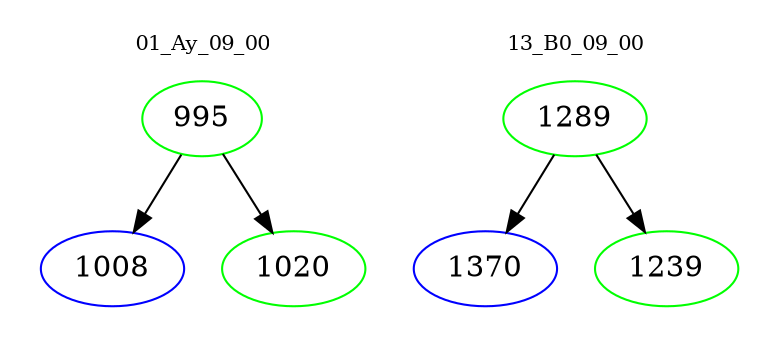 digraph{
subgraph cluster_0 {
color = white
label = "01_Ay_09_00";
fontsize=10;
T0_995 [label="995", color="green"]
T0_995 -> T0_1008 [color="black"]
T0_1008 [label="1008", color="blue"]
T0_995 -> T0_1020 [color="black"]
T0_1020 [label="1020", color="green"]
}
subgraph cluster_1 {
color = white
label = "13_B0_09_00";
fontsize=10;
T1_1289 [label="1289", color="green"]
T1_1289 -> T1_1370 [color="black"]
T1_1370 [label="1370", color="blue"]
T1_1289 -> T1_1239 [color="black"]
T1_1239 [label="1239", color="green"]
}
}

